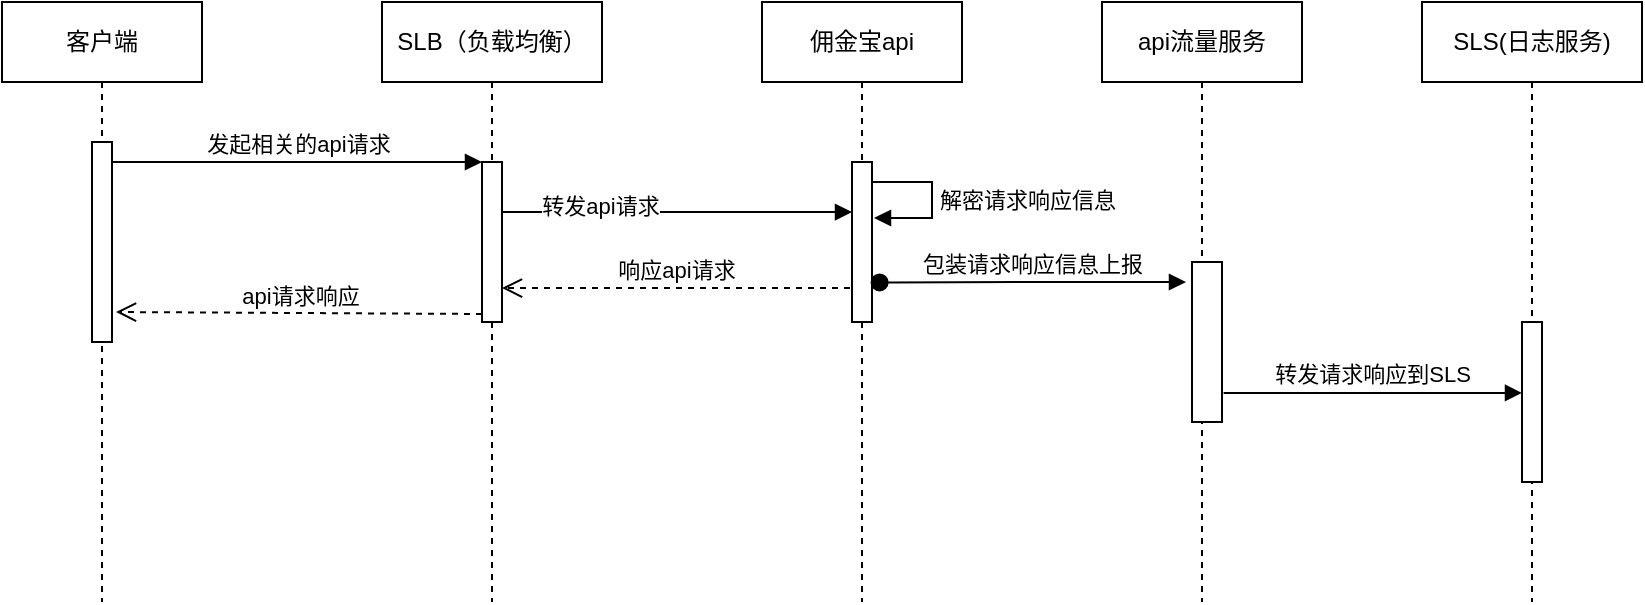 <mxfile version="15.2.9" type="github" pages="2">
  <diagram id="vfNRvF-iWBQak13zVtr2" name="Page-1">
    <mxGraphModel dx="1281" dy="749" grid="1" gridSize="10" guides="1" tooltips="1" connect="1" arrows="1" fold="1" page="1" pageScale="1" pageWidth="827" pageHeight="1169" math="0" shadow="0">
      <root>
        <mxCell id="0" />
        <mxCell id="1" parent="0" />
        <mxCell id="2oq0EQOUTSFsF2TZB69m-1" value="客户端" style="shape=umlLifeline;perimeter=lifelinePerimeter;whiteSpace=wrap;html=1;container=1;collapsible=0;recursiveResize=0;outlineConnect=0;" vertex="1" parent="1">
          <mxGeometry x="50" y="160" width="100" height="300" as="geometry" />
        </mxCell>
        <mxCell id="2oq0EQOUTSFsF2TZB69m-17" value="" style="html=1;points=[];perimeter=orthogonalPerimeter;" vertex="1" parent="2oq0EQOUTSFsF2TZB69m-1">
          <mxGeometry x="45" y="70" width="10" height="100" as="geometry" />
        </mxCell>
        <mxCell id="2oq0EQOUTSFsF2TZB69m-6" value="SLB（负载均衡）" style="shape=umlLifeline;perimeter=lifelinePerimeter;whiteSpace=wrap;html=1;container=1;collapsible=0;recursiveResize=0;outlineConnect=0;" vertex="1" parent="1">
          <mxGeometry x="240" y="160" width="110" height="300" as="geometry" />
        </mxCell>
        <mxCell id="2oq0EQOUTSFsF2TZB69m-14" value="" style="html=1;points=[];perimeter=orthogonalPerimeter;" vertex="1" parent="2oq0EQOUTSFsF2TZB69m-6">
          <mxGeometry x="50" y="80" width="10" height="80" as="geometry" />
        </mxCell>
        <mxCell id="2oq0EQOUTSFsF2TZB69m-12" value="佣金宝api" style="shape=umlLifeline;perimeter=lifelinePerimeter;whiteSpace=wrap;html=1;container=1;collapsible=0;recursiveResize=0;outlineConnect=0;" vertex="1" parent="1">
          <mxGeometry x="430" y="160" width="100" height="300" as="geometry" />
        </mxCell>
        <mxCell id="2oq0EQOUTSFsF2TZB69m-18" value="" style="html=1;points=[];perimeter=orthogonalPerimeter;" vertex="1" parent="2oq0EQOUTSFsF2TZB69m-12">
          <mxGeometry x="45" y="80" width="10" height="80" as="geometry" />
        </mxCell>
        <mxCell id="2oq0EQOUTSFsF2TZB69m-25" value="解密请求响应信息" style="edgeStyle=orthogonalEdgeStyle;html=1;align=left;spacingLeft=2;endArrow=block;rounded=0;entryX=1.1;entryY=0.35;entryDx=0;entryDy=0;entryPerimeter=0;" edge="1" target="2oq0EQOUTSFsF2TZB69m-18" parent="2oq0EQOUTSFsF2TZB69m-12">
          <mxGeometry relative="1" as="geometry">
            <mxPoint x="55" y="90" as="sourcePoint" />
            <Array as="points">
              <mxPoint x="85" y="90" />
              <mxPoint x="85" y="108" />
            </Array>
            <mxPoint x="60" y="110" as="targetPoint" />
          </mxGeometry>
        </mxCell>
        <mxCell id="2oq0EQOUTSFsF2TZB69m-13" value="SLS(日志服务)" style="shape=umlLifeline;perimeter=lifelinePerimeter;whiteSpace=wrap;html=1;container=1;collapsible=0;recursiveResize=0;outlineConnect=0;" vertex="1" parent="1">
          <mxGeometry x="760" y="160" width="110" height="300" as="geometry" />
        </mxCell>
        <mxCell id="2oq0EQOUTSFsF2TZB69m-22" value="" style="html=1;points=[];perimeter=orthogonalPerimeter;" vertex="1" parent="2oq0EQOUTSFsF2TZB69m-13">
          <mxGeometry x="50" y="160" width="10" height="80" as="geometry" />
        </mxCell>
        <mxCell id="2oq0EQOUTSFsF2TZB69m-15" value="发起相关的api请求" style="html=1;verticalAlign=bottom;endArrow=block;entryX=0;entryY=0;" edge="1" target="2oq0EQOUTSFsF2TZB69m-14" parent="1" source="2oq0EQOUTSFsF2TZB69m-17">
          <mxGeometry relative="1" as="geometry">
            <mxPoint x="220" y="240" as="sourcePoint" />
          </mxGeometry>
        </mxCell>
        <mxCell id="2oq0EQOUTSFsF2TZB69m-16" value="api请求响应" style="html=1;verticalAlign=bottom;endArrow=open;dashed=1;endSize=8;exitX=0;exitY=0.95;entryX=1.2;entryY=0.85;entryDx=0;entryDy=0;entryPerimeter=0;" edge="1" source="2oq0EQOUTSFsF2TZB69m-14" parent="1" target="2oq0EQOUTSFsF2TZB69m-17">
          <mxGeometry relative="1" as="geometry">
            <mxPoint x="110" y="316" as="targetPoint" />
          </mxGeometry>
        </mxCell>
        <mxCell id="2oq0EQOUTSFsF2TZB69m-19" value="" style="html=1;verticalAlign=bottom;endArrow=block;entryX=0;entryY=0.313;entryDx=0;entryDy=0;entryPerimeter=0;" edge="1" target="2oq0EQOUTSFsF2TZB69m-18" parent="1" source="2oq0EQOUTSFsF2TZB69m-14">
          <mxGeometry relative="1" as="geometry">
            <mxPoint x="405" y="240" as="sourcePoint" />
          </mxGeometry>
        </mxCell>
        <mxCell id="2oq0EQOUTSFsF2TZB69m-21" value="转发api请求" style="edgeLabel;html=1;align=center;verticalAlign=middle;resizable=0;points=[];" vertex="1" connectable="0" parent="2oq0EQOUTSFsF2TZB69m-19">
          <mxGeometry x="-0.443" y="3" relative="1" as="geometry">
            <mxPoint as="offset" />
          </mxGeometry>
        </mxCell>
        <mxCell id="2oq0EQOUTSFsF2TZB69m-20" value="响应api请求" style="html=1;verticalAlign=bottom;endArrow=open;dashed=1;endSize=8;exitX=-0.1;exitY=0.788;exitDx=0;exitDy=0;exitPerimeter=0;" edge="1" source="2oq0EQOUTSFsF2TZB69m-18" parent="1" target="2oq0EQOUTSFsF2TZB69m-14">
          <mxGeometry relative="1" as="geometry">
            <mxPoint x="301" y="300" as="targetPoint" />
          </mxGeometry>
        </mxCell>
        <mxCell id="2oq0EQOUTSFsF2TZB69m-23" value="包装请求响应信息上报" style="html=1;verticalAlign=bottom;startArrow=oval;endArrow=block;startSize=8;exitX=1.38;exitY=0.753;exitDx=0;exitDy=0;exitPerimeter=0;" edge="1" parent="1" source="2oq0EQOUTSFsF2TZB69m-18">
          <mxGeometry relative="1" as="geometry">
            <mxPoint x="570" y="390" as="sourcePoint" />
            <mxPoint x="642" y="300" as="targetPoint" />
            <Array as="points">
              <mxPoint x="580" y="300" />
            </Array>
          </mxGeometry>
        </mxCell>
        <mxCell id="IuBWs5ygQsYv9KCSXN-g-1" value="api流量服务" style="shape=umlLifeline;perimeter=lifelinePerimeter;whiteSpace=wrap;html=1;container=1;collapsible=0;recursiveResize=0;outlineConnect=0;" vertex="1" parent="1">
          <mxGeometry x="600" y="160" width="100" height="300" as="geometry" />
        </mxCell>
        <mxCell id="IuBWs5ygQsYv9KCSXN-g-2" value="" style="html=1;points=[];perimeter=orthogonalPerimeter;" vertex="1" parent="IuBWs5ygQsYv9KCSXN-g-1">
          <mxGeometry x="45" y="130" width="15" height="80" as="geometry" />
        </mxCell>
        <mxCell id="IuBWs5ygQsYv9KCSXN-g-5" value="转发请求响应到SLS" style="html=1;verticalAlign=bottom;endArrow=block;exitX=1.053;exitY=0.818;exitDx=0;exitDy=0;exitPerimeter=0;" edge="1" parent="1" source="IuBWs5ygQsYv9KCSXN-g-2" target="2oq0EQOUTSFsF2TZB69m-22">
          <mxGeometry width="80" relative="1" as="geometry">
            <mxPoint x="530" y="290" as="sourcePoint" />
            <mxPoint x="610" y="290" as="targetPoint" />
          </mxGeometry>
        </mxCell>
      </root>
    </mxGraphModel>
  </diagram>
  <diagram id="Skvxki8RevpREaDPr_9M" name="Page-2">
    <mxGraphModel dx="1333" dy="668" grid="1" gridSize="10" guides="1" tooltips="1" connect="1" arrows="1" fold="1" page="1" pageScale="1" pageWidth="827" pageHeight="1169" math="0" shadow="0">
      <root>
        <mxCell id="NKg5BjfSerIZtuyvc59M-0" />
        <mxCell id="NKg5BjfSerIZtuyvc59M-1" parent="NKg5BjfSerIZtuyvc59M-0" />
        <mxCell id="NKg5BjfSerIZtuyvc59M-2" value="佣金宝" style="shape=umlLifeline;perimeter=lifelinePerimeter;whiteSpace=wrap;html=1;container=1;collapsible=0;recursiveResize=0;outlineConnect=0;" vertex="1" parent="NKg5BjfSerIZtuyvc59M-1">
          <mxGeometry x="120" y="110" width="100" height="300" as="geometry" />
        </mxCell>
        <mxCell id="6kLVH7hWgjZFPUZLmC86-6" value="" style="html=1;points=[];perimeter=orthogonalPerimeter;" vertex="1" parent="NKg5BjfSerIZtuyvc59M-2">
          <mxGeometry x="45" y="60" width="15" height="180" as="geometry" />
        </mxCell>
        <mxCell id="6kLVH7hWgjZFPUZLmC86-19" value="统计请求" style="html=1;verticalAlign=bottom;startArrow=oval;startFill=1;endArrow=block;startSize=8;entryX=-0.033;entryY=0.273;entryDx=0;entryDy=0;entryPerimeter=0;" edge="1" parent="NKg5BjfSerIZtuyvc59M-2" target="6kLVH7hWgjZFPUZLmC86-3">
          <mxGeometry x="-0.034" y="11" width="60" relative="1" as="geometry">
            <mxPoint x="60" y="100" as="sourcePoint" />
            <mxPoint x="110" y="100" as="targetPoint" />
            <mxPoint as="offset" />
          </mxGeometry>
        </mxCell>
        <mxCell id="6kLVH7hWgjZFPUZLmC86-0" value="api流量服务" style="shape=umlLifeline;perimeter=lifelinePerimeter;whiteSpace=wrap;html=1;container=1;collapsible=0;recursiveResize=0;outlineConnect=0;" vertex="1" parent="NKg5BjfSerIZtuyvc59M-1">
          <mxGeometry x="280" y="110" width="100" height="300" as="geometry" />
        </mxCell>
        <mxCell id="6kLVH7hWgjZFPUZLmC86-3" value="" style="html=1;points=[];perimeter=orthogonalPerimeter;" vertex="1" parent="6kLVH7hWgjZFPUZLmC86-0">
          <mxGeometry x="45" y="80" width="10" height="80" as="geometry" />
        </mxCell>
        <mxCell id="6kLVH7hWgjZFPUZLmC86-1" value="sls（日志服务）" style="shape=umlLifeline;perimeter=lifelinePerimeter;whiteSpace=wrap;html=1;container=1;collapsible=0;recursiveResize=0;outlineConnect=0;" vertex="1" parent="NKg5BjfSerIZtuyvc59M-1">
          <mxGeometry x="440" y="110" width="100" height="300" as="geometry" />
        </mxCell>
        <mxCell id="6kLVH7hWgjZFPUZLmC86-13" value="" style="html=1;points=[];perimeter=orthogonalPerimeter;" vertex="1" parent="6kLVH7hWgjZFPUZLmC86-1">
          <mxGeometry x="45" y="80" width="10" height="80" as="geometry" />
        </mxCell>
        <mxCell id="6kLVH7hWgjZFPUZLmC86-2" value="佣金宝（只读）" style="shape=umlLifeline;perimeter=lifelinePerimeter;whiteSpace=wrap;html=1;container=1;collapsible=0;recursiveResize=0;outlineConnect=0;" vertex="1" parent="NKg5BjfSerIZtuyvc59M-1">
          <mxGeometry x="600" y="110" width="100" height="300" as="geometry" />
        </mxCell>
        <mxCell id="6kLVH7hWgjZFPUZLmC86-14" value="" style="html=1;points=[];perimeter=orthogonalPerimeter;" vertex="1" parent="6kLVH7hWgjZFPUZLmC86-2">
          <mxGeometry x="45" y="90" width="10" height="80" as="geometry" />
        </mxCell>
        <mxCell id="6kLVH7hWgjZFPUZLmC86-20" value="统计结果响应" style="html=1;verticalAlign=bottom;endArrow=open;dashed=1;endSize=8;entryX=1;entryY=0.473;entryDx=0;entryDy=0;entryPerimeter=0;" edge="1" parent="NKg5BjfSerIZtuyvc59M-1" target="6kLVH7hWgjZFPUZLmC86-6">
          <mxGeometry relative="1" as="geometry">
            <mxPoint x="325" y="255" as="sourcePoint" />
            <mxPoint x="360" y="290" as="targetPoint" />
          </mxGeometry>
        </mxCell>
        <mxCell id="6kLVH7hWgjZFPUZLmC86-21" value="统计请求" style="html=1;verticalAlign=bottom;startArrow=oval;startFill=1;endArrow=block;startSize=8;entryX=-0.1;entryY=0.39;entryDx=0;entryDy=0;entryPerimeter=0;" edge="1" parent="NKg5BjfSerIZtuyvc59M-1" target="6kLVH7hWgjZFPUZLmC86-13">
          <mxGeometry x="-0.034" y="11" width="60" relative="1" as="geometry">
            <mxPoint x="340" y="221" as="sourcePoint" />
            <mxPoint x="334.67" y="221.84" as="targetPoint" />
            <mxPoint as="offset" />
          </mxGeometry>
        </mxCell>
        <mxCell id="6kLVH7hWgjZFPUZLmC86-23" value="统计结果响应" style="html=1;verticalAlign=bottom;endArrow=open;dashed=1;endSize=8;entryX=1.3;entryY=0.731;entryDx=0;entryDy=0;entryPerimeter=0;exitX=0.1;exitY=0.773;exitDx=0;exitDy=0;exitPerimeter=0;" edge="1" parent="NKg5BjfSerIZtuyvc59M-1" source="6kLVH7hWgjZFPUZLmC86-13" target="6kLVH7hWgjZFPUZLmC86-3">
          <mxGeometry relative="1" as="geometry">
            <mxPoint x="335" y="265" as="sourcePoint" />
            <mxPoint x="190" y="265.14" as="targetPoint" />
          </mxGeometry>
        </mxCell>
        <mxCell id="6kLVH7hWgjZFPUZLmC86-24" value="统计请求" style="html=1;verticalAlign=bottom;startArrow=oval;startFill=1;endArrow=block;startSize=8;" edge="1" parent="NKg5BjfSerIZtuyvc59M-1">
          <mxGeometry x="1" y="237" width="60" relative="1" as="geometry">
            <mxPoint x="494" y="220" as="sourcePoint" />
            <mxPoint x="645" y="220" as="targetPoint" />
            <mxPoint x="175" y="77" as="offset" />
          </mxGeometry>
        </mxCell>
        <mxCell id="6kLVH7hWgjZFPUZLmC86-25" value="统计结果响应" style="html=1;verticalAlign=bottom;endArrow=open;dashed=1;endSize=8;entryX=1.167;entryY=0.865;entryDx=0;entryDy=0;entryPerimeter=0;exitX=-0.167;exitY=0.715;exitDx=0;exitDy=0;exitPerimeter=0;" edge="1" parent="NKg5BjfSerIZtuyvc59M-1" source="6kLVH7hWgjZFPUZLmC86-14" target="6kLVH7hWgjZFPUZLmC86-13">
          <mxGeometry x="-1" y="-290" relative="1" as="geometry">
            <mxPoint x="496" y="261.84" as="sourcePoint" />
            <mxPoint x="348" y="258.48" as="targetPoint" />
            <mxPoint x="241" y="123" as="offset" />
          </mxGeometry>
        </mxCell>
        <mxCell id="6kLVH7hWgjZFPUZLmC86-29" value="&lt;span style=&quot;font-size: 12px ; background-color: rgb(248 , 249 , 250)&quot;&gt;维表数据&lt;/span&gt;" style="edgeLabel;html=1;align=center;verticalAlign=middle;resizable=0;points=[];" vertex="1" connectable="0" parent="6kLVH7hWgjZFPUZLmC86-25">
          <mxGeometry x="0.225" y="1" relative="1" as="geometry">
            <mxPoint as="offset" />
          </mxGeometry>
        </mxCell>
        <mxCell id="6kLVH7hWgjZFPUZLmC86-28" value="维表数据获取" style="text;html=1;align=center;verticalAlign=middle;resizable=0;points=[];autosize=1;strokeColor=none;fillColor=none;" vertex="1" parent="NKg5BjfSerIZtuyvc59M-1">
          <mxGeometry x="515" y="190" width="90" height="20" as="geometry" />
        </mxCell>
      </root>
    </mxGraphModel>
  </diagram>
</mxfile>
